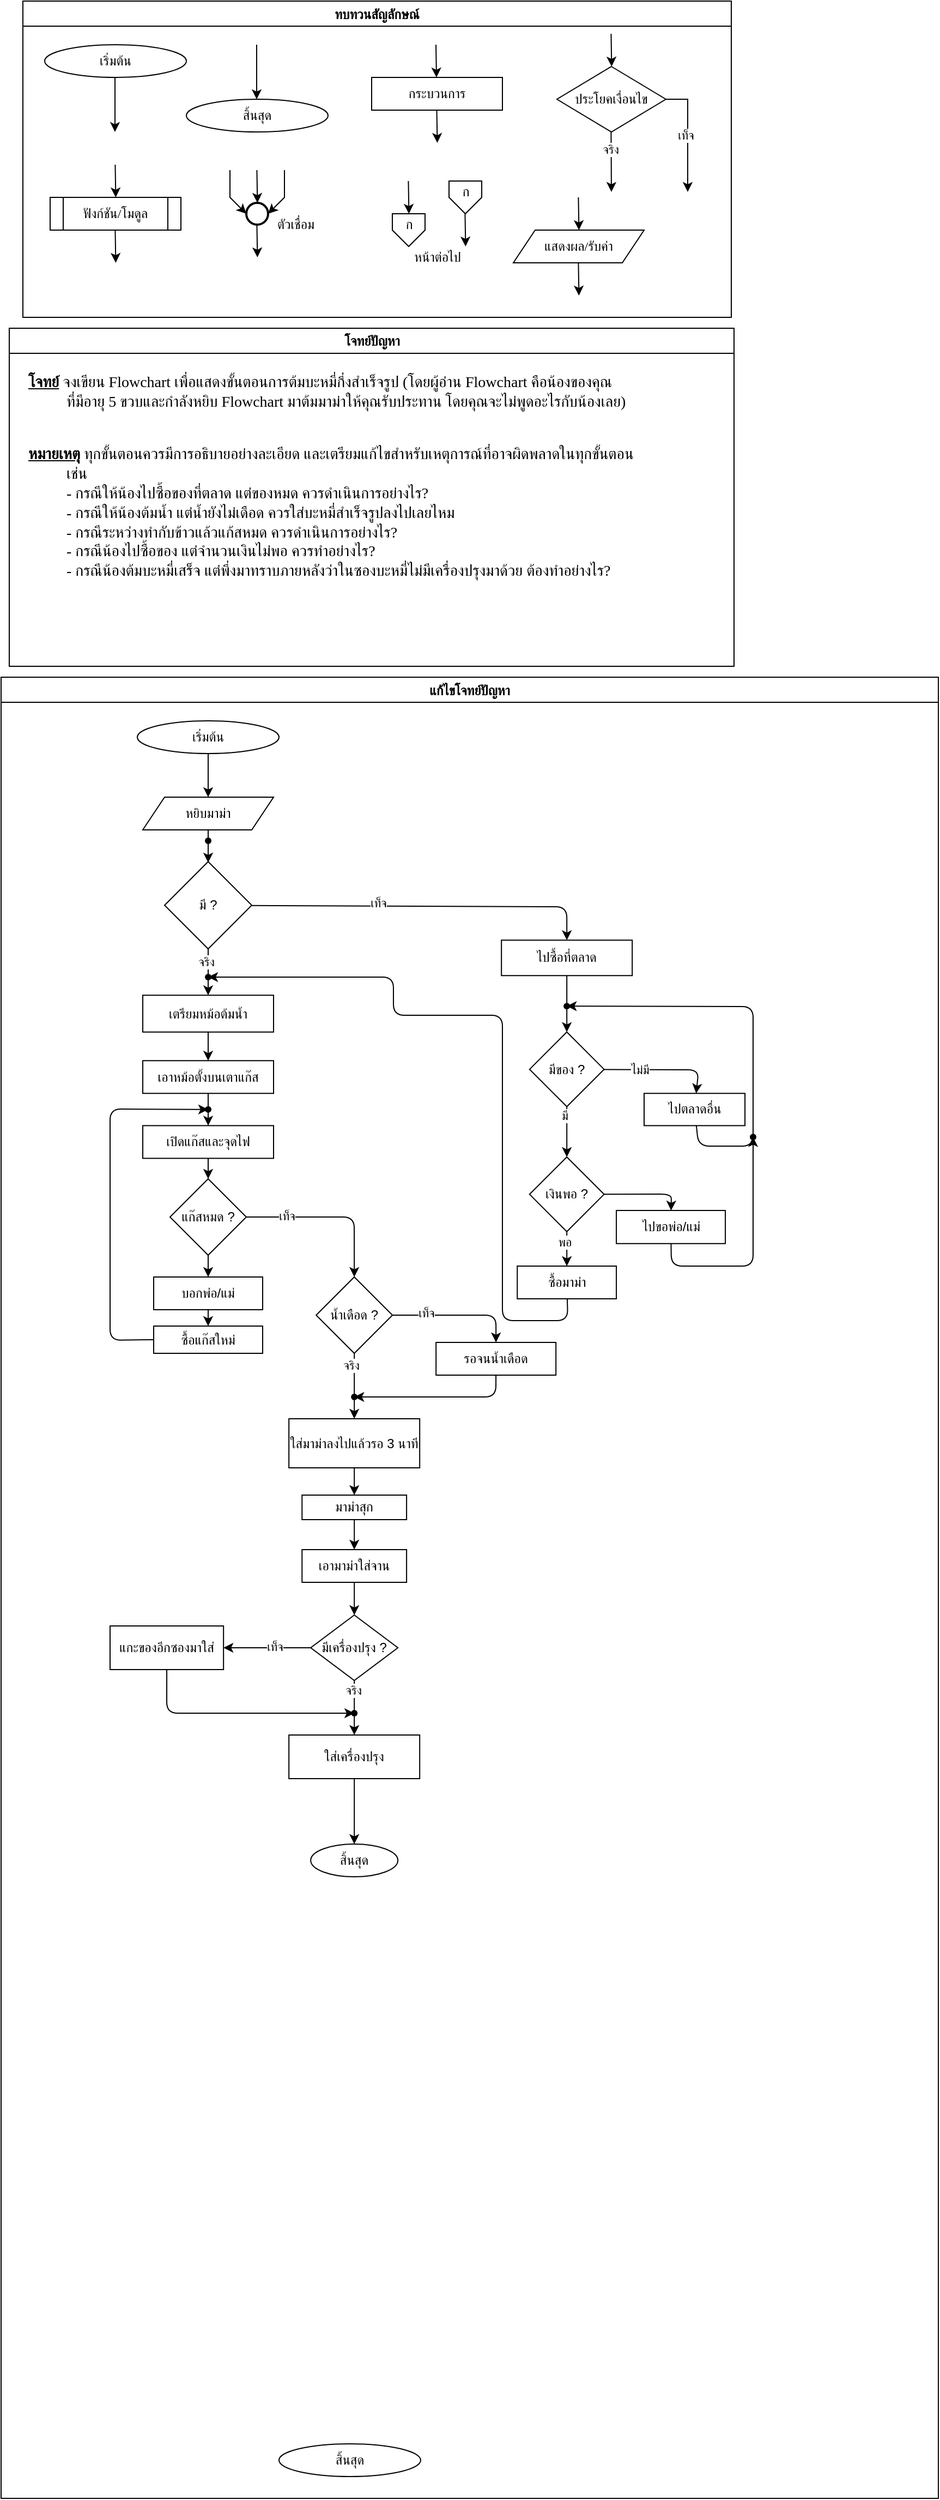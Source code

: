 <mxfile>
    <diagram id="C5RBs43oDa-KdzZeNtuy" name="Page-1">
        <mxGraphModel dx="1940" dy="764" grid="1" gridSize="10" guides="1" tooltips="1" connect="1" arrows="1" fold="1" page="1" pageScale="1" pageWidth="827" pageHeight="1169" math="0" shadow="0">
            <root>
                <mxCell id="WIyWlLk6GJQsqaUBKTNV-0"/>
                <mxCell id="WIyWlLk6GJQsqaUBKTNV-1" parent="WIyWlLk6GJQsqaUBKTNV-0"/>
                <mxCell id="M7CGMbNuYNeq0SnUNNgH-6" value="ทบทวนสัญลักษณ์" style="swimlane;fontFamily=Sarabun;fontSource=https%3A%2F%2Ffonts.googleapis.com%2Fcss%3Ffamily%3DSarabun;" parent="WIyWlLk6GJQsqaUBKTNV-1" vertex="1">
                    <mxGeometry x="-720" y="20" width="650" height="290" as="geometry"/>
                </mxCell>
                <mxCell id="M7CGMbNuYNeq0SnUNNgH-2" value="&lt;font data-font-src=&quot;https://fonts.googleapis.com/css?family=Sarabun&quot; face=&quot;Sarabun&quot;&gt;เริ่มต้น&lt;/font&gt;" style="ellipse;whiteSpace=wrap;html=1;" parent="M7CGMbNuYNeq0SnUNNgH-6" vertex="1">
                    <mxGeometry x="20" y="40" width="130" height="30" as="geometry"/>
                </mxCell>
                <mxCell id="M7CGMbNuYNeq0SnUNNgH-5" value="" style="endArrow=classic;html=1;rounded=0;" parent="M7CGMbNuYNeq0SnUNNgH-6" edge="1">
                    <mxGeometry width="50" height="50" relative="1" as="geometry">
                        <mxPoint x="84.5" y="70" as="sourcePoint"/>
                        <mxPoint x="84.5" y="120" as="targetPoint"/>
                    </mxGeometry>
                </mxCell>
                <mxCell id="M7CGMbNuYNeq0SnUNNgH-3" value="&lt;font face=&quot;Sarabun&quot;&gt;สิ้นสุด&lt;/font&gt;" style="ellipse;whiteSpace=wrap;html=1;" parent="M7CGMbNuYNeq0SnUNNgH-6" vertex="1">
                    <mxGeometry x="150" y="90" width="130" height="30" as="geometry"/>
                </mxCell>
                <mxCell id="M7CGMbNuYNeq0SnUNNgH-4" value="" style="endArrow=classic;html=1;rounded=0;" parent="M7CGMbNuYNeq0SnUNNgH-6" edge="1">
                    <mxGeometry width="50" height="50" relative="1" as="geometry">
                        <mxPoint x="214.5" y="40" as="sourcePoint"/>
                        <mxPoint x="214.5" y="90" as="targetPoint"/>
                    </mxGeometry>
                </mxCell>
                <mxCell id="mvioNwK95yMqdUQ73LqQ-0" value="กระบวนการ" style="rounded=0;whiteSpace=wrap;html=1;fontFamily=Sarabun;fontSource=https%3A%2F%2Ffonts.googleapis.com%2Fcss%3Ffamily%3DSarabun;" parent="M7CGMbNuYNeq0SnUNNgH-6" vertex="1">
                    <mxGeometry x="320" y="70" width="120" height="30" as="geometry"/>
                </mxCell>
                <mxCell id="mvioNwK95yMqdUQ73LqQ-1" value="" style="endArrow=classic;html=1;rounded=0;" parent="M7CGMbNuYNeq0SnUNNgH-6" edge="1">
                    <mxGeometry width="50" height="50" relative="1" as="geometry">
                        <mxPoint x="379" y="40" as="sourcePoint"/>
                        <mxPoint x="379.5" y="70" as="targetPoint"/>
                    </mxGeometry>
                </mxCell>
                <mxCell id="mvioNwK95yMqdUQ73LqQ-2" value="" style="endArrow=classic;html=1;rounded=0;" parent="M7CGMbNuYNeq0SnUNNgH-6" edge="1">
                    <mxGeometry width="50" height="50" relative="1" as="geometry">
                        <mxPoint x="379.75" y="100" as="sourcePoint"/>
                        <mxPoint x="380.25" y="130" as="targetPoint"/>
                    </mxGeometry>
                </mxCell>
                <mxCell id="mvioNwK95yMqdUQ73LqQ-3" value="ประโยคเงื่อนไข" style="rhombus;whiteSpace=wrap;html=1;fontFamily=Sarabun;fontSource=https%3A%2F%2Ffonts.googleapis.com%2Fcss%3Ffamily%3DSarabun;" parent="M7CGMbNuYNeq0SnUNNgH-6" vertex="1">
                    <mxGeometry x="490" y="60" width="100" height="60" as="geometry"/>
                </mxCell>
                <mxCell id="mvioNwK95yMqdUQ73LqQ-4" value="" style="endArrow=classic;html=1;rounded=0;" parent="M7CGMbNuYNeq0SnUNNgH-6" edge="1">
                    <mxGeometry width="50" height="50" relative="1" as="geometry">
                        <mxPoint x="539.71" y="30" as="sourcePoint"/>
                        <mxPoint x="540.21" y="60" as="targetPoint"/>
                    </mxGeometry>
                </mxCell>
                <mxCell id="mvioNwK95yMqdUQ73LqQ-5" value="" style="endArrow=classic;html=1;rounded=0;" parent="M7CGMbNuYNeq0SnUNNgH-6" edge="1">
                    <mxGeometry width="50" height="50" relative="1" as="geometry">
                        <mxPoint x="539.71" y="120" as="sourcePoint"/>
                        <mxPoint x="540" y="175" as="targetPoint"/>
                    </mxGeometry>
                </mxCell>
                <mxCell id="mvioNwK95yMqdUQ73LqQ-7" value="จริง" style="edgeLabel;html=1;align=center;verticalAlign=middle;resizable=0;points=[];fontFamily=Sarabun;fontSource=https%3A%2F%2Ffonts.googleapis.com%2Fcss%3Ffamily%3DSarabun;" parent="mvioNwK95yMqdUQ73LqQ-5" vertex="1" connectable="0">
                    <mxGeometry x="-0.414" y="-1" relative="1" as="geometry">
                        <mxPoint as="offset"/>
                    </mxGeometry>
                </mxCell>
                <mxCell id="mvioNwK95yMqdUQ73LqQ-6" value="" style="endArrow=classic;html=1;rounded=0;exitX=1;exitY=0.5;exitDx=0;exitDy=0;" parent="M7CGMbNuYNeq0SnUNNgH-6" source="mvioNwK95yMqdUQ73LqQ-3" edge="1">
                    <mxGeometry width="50" height="50" relative="1" as="geometry">
                        <mxPoint x="620" y="95" as="sourcePoint"/>
                        <mxPoint x="610" y="175" as="targetPoint"/>
                        <Array as="points">
                            <mxPoint x="610" y="90"/>
                        </Array>
                    </mxGeometry>
                </mxCell>
                <mxCell id="mvioNwK95yMqdUQ73LqQ-8" value="&lt;font data-font-src=&quot;https://fonts.googleapis.com/css?family=Sarabun&quot; face=&quot;Sarabun&quot;&gt;เท็จ&lt;/font&gt;" style="edgeLabel;html=1;align=center;verticalAlign=middle;resizable=0;points=[];" parent="mvioNwK95yMqdUQ73LqQ-6" vertex="1" connectable="0">
                    <mxGeometry x="-0.002" y="-2" relative="1" as="geometry">
                        <mxPoint as="offset"/>
                    </mxGeometry>
                </mxCell>
                <mxCell id="mvioNwK95yMqdUQ73LqQ-9" value="&lt;font data-font-src=&quot;https://fonts.googleapis.com/css?family=Sarabun&quot; face=&quot;Sarabun&quot;&gt;ฟังก์ชัน/โมดูล&lt;/font&gt;" style="shape=process;whiteSpace=wrap;html=1;backgroundOutline=1;" parent="M7CGMbNuYNeq0SnUNNgH-6" vertex="1">
                    <mxGeometry x="25" y="180" width="120" height="30" as="geometry"/>
                </mxCell>
                <mxCell id="mvioNwK95yMqdUQ73LqQ-11" value="" style="endArrow=classic;html=1;rounded=0;" parent="M7CGMbNuYNeq0SnUNNgH-6" edge="1">
                    <mxGeometry width="50" height="50" relative="1" as="geometry">
                        <mxPoint x="84.71" y="150" as="sourcePoint"/>
                        <mxPoint x="85.21" y="180" as="targetPoint"/>
                    </mxGeometry>
                </mxCell>
                <mxCell id="mvioNwK95yMqdUQ73LqQ-12" value="" style="endArrow=classic;html=1;rounded=0;" parent="M7CGMbNuYNeq0SnUNNgH-6" edge="1">
                    <mxGeometry width="50" height="50" relative="1" as="geometry">
                        <mxPoint x="84.71" y="210" as="sourcePoint"/>
                        <mxPoint x="85.21" y="240" as="targetPoint"/>
                    </mxGeometry>
                </mxCell>
                <mxCell id="mvioNwK95yMqdUQ73LqQ-13" value="" style="strokeWidth=2;html=1;shape=mxgraph.flowchart.start_2;whiteSpace=wrap;" parent="M7CGMbNuYNeq0SnUNNgH-6" vertex="1">
                    <mxGeometry x="205" y="185" width="20" height="20" as="geometry"/>
                </mxCell>
                <mxCell id="mvioNwK95yMqdUQ73LqQ-16" value="" style="endArrow=classic;html=1;rounded=0;" parent="M7CGMbNuYNeq0SnUNNgH-6" edge="1">
                    <mxGeometry width="50" height="50" relative="1" as="geometry">
                        <mxPoint x="214.71" y="155" as="sourcePoint"/>
                        <mxPoint x="215.21" y="185" as="targetPoint"/>
                    </mxGeometry>
                </mxCell>
                <mxCell id="mvioNwK95yMqdUQ73LqQ-17" value="" style="endArrow=classic;html=1;rounded=0;entryX=0;entryY=0.5;entryDx=0;entryDy=0;entryPerimeter=0;" parent="M7CGMbNuYNeq0SnUNNgH-6" target="mvioNwK95yMqdUQ73LqQ-13" edge="1">
                    <mxGeometry width="50" height="50" relative="1" as="geometry">
                        <mxPoint x="190.0" y="155" as="sourcePoint"/>
                        <mxPoint x="190.5" y="185" as="targetPoint"/>
                        <Array as="points">
                            <mxPoint x="190" y="180"/>
                        </Array>
                    </mxGeometry>
                </mxCell>
                <mxCell id="mvioNwK95yMqdUQ73LqQ-18" value="" style="endArrow=classic;html=1;rounded=0;entryX=1;entryY=0.5;entryDx=0;entryDy=0;entryPerimeter=0;" parent="M7CGMbNuYNeq0SnUNNgH-6" target="mvioNwK95yMqdUQ73LqQ-13" edge="1">
                    <mxGeometry width="50" height="50" relative="1" as="geometry">
                        <mxPoint x="240.0" y="155" as="sourcePoint"/>
                        <mxPoint x="240.5" y="185" as="targetPoint"/>
                        <Array as="points">
                            <mxPoint x="240" y="180"/>
                        </Array>
                    </mxGeometry>
                </mxCell>
                <mxCell id="mvioNwK95yMqdUQ73LqQ-19" value="" style="endArrow=classic;html=1;rounded=0;" parent="M7CGMbNuYNeq0SnUNNgH-6" edge="1">
                    <mxGeometry width="50" height="50" relative="1" as="geometry">
                        <mxPoint x="214.71" y="205" as="sourcePoint"/>
                        <mxPoint x="215.21" y="235" as="targetPoint"/>
                    </mxGeometry>
                </mxCell>
                <mxCell id="mvioNwK95yMqdUQ73LqQ-20" value="&lt;font data-font-src=&quot;https://fonts.googleapis.com/css?family=Sarabun&quot; face=&quot;Sarabun&quot;&gt;ตัวเชื่อม&lt;/font&gt;" style="text;html=1;align=center;verticalAlign=middle;resizable=0;points=[];autosize=1;strokeColor=none;fillColor=none;" parent="M7CGMbNuYNeq0SnUNNgH-6" vertex="1">
                    <mxGeometry x="220" y="190" width="60" height="30" as="geometry"/>
                </mxCell>
                <mxCell id="mvioNwK95yMqdUQ73LqQ-25" value="" style="endArrow=classic;html=1;rounded=0;" parent="M7CGMbNuYNeq0SnUNNgH-6" edge="1">
                    <mxGeometry width="50" height="50" relative="1" as="geometry">
                        <mxPoint x="353.71" y="165" as="sourcePoint"/>
                        <mxPoint x="354.21" y="195" as="targetPoint"/>
                    </mxGeometry>
                </mxCell>
                <mxCell id="mvioNwK95yMqdUQ73LqQ-21" value="" style="verticalLabelPosition=bottom;verticalAlign=top;html=1;shape=offPageConnector;rounded=0;size=0.5;" parent="M7CGMbNuYNeq0SnUNNgH-6" vertex="1">
                    <mxGeometry x="339" y="195" width="30" height="30" as="geometry"/>
                </mxCell>
                <mxCell id="mvioNwK95yMqdUQ73LqQ-26" value="" style="endArrow=classic;html=1;rounded=0;" parent="M7CGMbNuYNeq0SnUNNgH-6" edge="1">
                    <mxGeometry width="50" height="50" relative="1" as="geometry">
                        <mxPoint x="405.71" y="195" as="sourcePoint"/>
                        <mxPoint x="406.21" y="225" as="targetPoint"/>
                    </mxGeometry>
                </mxCell>
                <mxCell id="mvioNwK95yMqdUQ73LqQ-27" value="" style="verticalLabelPosition=bottom;verticalAlign=top;html=1;shape=offPageConnector;rounded=0;size=0.5;" parent="M7CGMbNuYNeq0SnUNNgH-6" vertex="1">
                    <mxGeometry x="391" y="165" width="30" height="30" as="geometry"/>
                </mxCell>
                <mxCell id="mvioNwK95yMqdUQ73LqQ-28" value="หน้าต่อไป" style="text;html=1;align=center;verticalAlign=middle;resizable=0;points=[];autosize=1;strokeColor=none;fillColor=none;fontFamily=Sarabun;fontSource=https%3A%2F%2Ffonts.googleapis.com%2Fcss%3Ffamily%3DSarabun;" parent="M7CGMbNuYNeq0SnUNNgH-6" vertex="1">
                    <mxGeometry x="345" y="220" width="70" height="30" as="geometry"/>
                </mxCell>
                <mxCell id="mvioNwK95yMqdUQ73LqQ-29" value="ก" style="text;html=1;align=center;verticalAlign=middle;resizable=0;points=[];autosize=1;strokeColor=none;fillColor=none;fontFamily=Sarabun;fontSource=https%3A%2F%2Ffonts.googleapis.com%2Fcss%3Ffamily%3DSarabun;" parent="M7CGMbNuYNeq0SnUNNgH-6" vertex="1">
                    <mxGeometry x="339" y="190" width="30" height="30" as="geometry"/>
                </mxCell>
                <mxCell id="mvioNwK95yMqdUQ73LqQ-30" value="ก" style="text;html=1;align=center;verticalAlign=middle;resizable=0;points=[];autosize=1;strokeColor=none;fillColor=none;fontFamily=Sarabun;fontSource=https%3A%2F%2Ffonts.googleapis.com%2Fcss%3Ffamily%3DSarabun;" parent="M7CGMbNuYNeq0SnUNNgH-6" vertex="1">
                    <mxGeometry x="391" y="160" width="30" height="30" as="geometry"/>
                </mxCell>
                <mxCell id="mvioNwK95yMqdUQ73LqQ-32" value="แสดงผล/รับค่า" style="shape=parallelogram;perimeter=parallelogramPerimeter;whiteSpace=wrap;html=1;fixedSize=1;fontFamily=Sarabun;fontSource=https%3A%2F%2Ffonts.googleapis.com%2Fcss%3Ffamily%3DSarabun;" parent="M7CGMbNuYNeq0SnUNNgH-6" vertex="1">
                    <mxGeometry x="450" y="210" width="120" height="30" as="geometry"/>
                </mxCell>
                <mxCell id="mvioNwK95yMqdUQ73LqQ-33" value="" style="endArrow=classic;html=1;rounded=0;" parent="M7CGMbNuYNeq0SnUNNgH-6" edge="1">
                    <mxGeometry width="50" height="50" relative="1" as="geometry">
                        <mxPoint x="509.71" y="180" as="sourcePoint"/>
                        <mxPoint x="510.21" y="210" as="targetPoint"/>
                    </mxGeometry>
                </mxCell>
                <mxCell id="mvioNwK95yMqdUQ73LqQ-34" value="" style="endArrow=classic;html=1;rounded=0;" parent="M7CGMbNuYNeq0SnUNNgH-6" edge="1">
                    <mxGeometry width="50" height="50" relative="1" as="geometry">
                        <mxPoint x="509.71" y="240" as="sourcePoint"/>
                        <mxPoint x="510.21" y="270" as="targetPoint"/>
                    </mxGeometry>
                </mxCell>
                <mxCell id="mvioNwK95yMqdUQ73LqQ-36" value="แก้ไขโจทย์ปัญหา" style="swimlane;fontFamily=Sarabun;fontSource=https%3A%2F%2Ffonts.googleapis.com%2Fcss%3Ffamily%3DSarabun;" parent="WIyWlLk6GJQsqaUBKTNV-1" vertex="1">
                    <mxGeometry x="-740" y="640" width="860" height="1670" as="geometry"/>
                </mxCell>
                <mxCell id="23" value="" style="edgeStyle=none;html=1;" edge="1" parent="mvioNwK95yMqdUQ73LqQ-36" source="mvioNwK95yMqdUQ73LqQ-35" target="22">
                    <mxGeometry relative="1" as="geometry"/>
                </mxCell>
                <mxCell id="mvioNwK95yMqdUQ73LqQ-35" value="&lt;font data-font-src=&quot;https://fonts.googleapis.com/css?family=Sarabun&quot; face=&quot;Sarabun&quot;&gt;เริ่มต้น&lt;/font&gt;" style="ellipse;whiteSpace=wrap;html=1;" parent="mvioNwK95yMqdUQ73LqQ-36" vertex="1">
                    <mxGeometry x="125" y="40" width="130" height="30" as="geometry"/>
                </mxCell>
                <mxCell id="mvioNwK95yMqdUQ73LqQ-69" value="&lt;font face=&quot;Sarabun&quot;&gt;สิ้นสุด&lt;/font&gt;" style="ellipse;whiteSpace=wrap;html=1;" parent="mvioNwK95yMqdUQ73LqQ-36" vertex="1">
                    <mxGeometry x="255" y="1620" width="130" height="30" as="geometry"/>
                </mxCell>
                <mxCell id="3" value="" style="edgeStyle=none;html=1;" edge="1" parent="mvioNwK95yMqdUQ73LqQ-36">
                    <mxGeometry relative="1" as="geometry">
                        <mxPoint x="190" y="135" as="sourcePoint"/>
                        <mxPoint x="190" y="170" as="targetPoint"/>
                    </mxGeometry>
                </mxCell>
                <mxCell id="5" value="" style="edgeStyle=none;html=1;" edge="1" parent="mvioNwK95yMqdUQ73LqQ-36" target="4">
                    <mxGeometry relative="1" as="geometry">
                        <mxPoint x="190" y="249.13" as="sourcePoint"/>
                    </mxGeometry>
                </mxCell>
                <mxCell id="9" value="จริง" style="edgeLabel;html=1;align=center;verticalAlign=middle;resizable=0;points=[];" vertex="1" connectable="0" parent="5">
                    <mxGeometry x="-0.454" y="-2" relative="1" as="geometry">
                        <mxPoint as="offset"/>
                    </mxGeometry>
                </mxCell>
                <mxCell id="7" value="" style="edgeStyle=none;html=1;entryX=0.5;entryY=0;entryDx=0;entryDy=0;" edge="1" parent="mvioNwK95yMqdUQ73LqQ-36" target="6">
                    <mxGeometry relative="1" as="geometry">
                        <mxPoint x="229.002" y="209.433" as="sourcePoint"/>
                        <Array as="points">
                            <mxPoint x="519.1" y="210.5"/>
                        </Array>
                    </mxGeometry>
                </mxCell>
                <mxCell id="8" value="เท็จ" style="edgeLabel;html=1;align=center;verticalAlign=middle;resizable=0;points=[];" vertex="1" connectable="0" parent="7">
                    <mxGeometry x="-0.272" y="3" relative="1" as="geometry">
                        <mxPoint as="offset"/>
                    </mxGeometry>
                </mxCell>
                <mxCell id="12" value="" style="edgeStyle=none;html=1;" edge="1" parent="mvioNwK95yMqdUQ73LqQ-36" source="4" target="11">
                    <mxGeometry relative="1" as="geometry"/>
                </mxCell>
                <mxCell id="4" value="เตรียมหม้อต้มน้ำ" style="whiteSpace=wrap;html=1;" vertex="1" parent="mvioNwK95yMqdUQ73LqQ-36">
                    <mxGeometry x="130" y="291.63" width="120" height="33.75" as="geometry"/>
                </mxCell>
                <mxCell id="41" value="" style="edgeStyle=none;html=1;" edge="1" parent="mvioNwK95yMqdUQ73LqQ-36" source="6" target="40">
                    <mxGeometry relative="1" as="geometry"/>
                </mxCell>
                <mxCell id="6" value="ไปซื้อที่ตลาด" style="whiteSpace=wrap;html=1;" vertex="1" parent="mvioNwK95yMqdUQ73LqQ-36">
                    <mxGeometry x="459.1" y="241.13" width="120" height="32.5" as="geometry"/>
                </mxCell>
                <mxCell id="14" value="" style="edgeStyle=none;html=1;startArrow=none;" edge="1" parent="mvioNwK95yMqdUQ73LqQ-36" source="68" target="13">
                    <mxGeometry relative="1" as="geometry"/>
                </mxCell>
                <mxCell id="11" value="เอาหม้อตั้งบนเตาแก๊ส" style="whiteSpace=wrap;html=1;" vertex="1" parent="mvioNwK95yMqdUQ73LqQ-36">
                    <mxGeometry x="130" y="351.63" width="120" height="30" as="geometry"/>
                </mxCell>
                <mxCell id="62" value="" style="edgeStyle=none;html=1;" edge="1" parent="mvioNwK95yMqdUQ73LqQ-36" source="13" target="61">
                    <mxGeometry relative="1" as="geometry"/>
                </mxCell>
                <mxCell id="13" value="เปิดแก๊สและจุดไฟ" style="whiteSpace=wrap;html=1;" vertex="1" parent="mvioNwK95yMqdUQ73LqQ-36">
                    <mxGeometry x="130" y="411.2" width="120" height="30" as="geometry"/>
                </mxCell>
                <mxCell id="21" value="มี ?" style="rhombus;whiteSpace=wrap;html=1;" vertex="1" parent="mvioNwK95yMqdUQ73LqQ-36">
                    <mxGeometry x="150" y="169.13" width="80" height="80" as="geometry"/>
                </mxCell>
                <mxCell id="22" value="หยิบมาม่า" style="shape=parallelogram;perimeter=parallelogramPerimeter;whiteSpace=wrap;html=1;fixedSize=1;" vertex="1" parent="mvioNwK95yMqdUQ73LqQ-36">
                    <mxGeometry x="130" y="110" width="120" height="30" as="geometry"/>
                </mxCell>
                <mxCell id="29" value="" style="edgeStyle=none;html=1;startArrow=none;" edge="1" parent="mvioNwK95yMqdUQ73LqQ-36" source="74" target="28">
                    <mxGeometry relative="1" as="geometry"/>
                </mxCell>
                <mxCell id="31" value="" style="edgeStyle=none;html=1;" edge="1" parent="mvioNwK95yMqdUQ73LqQ-36" source="25" target="30">
                    <mxGeometry relative="1" as="geometry">
                        <Array as="points">
                            <mxPoint x="454.09" y="585"/>
                        </Array>
                    </mxGeometry>
                </mxCell>
                <mxCell id="33" value="เท็จ" style="edgeLabel;html=1;align=center;verticalAlign=middle;resizable=0;points=[];" vertex="1" connectable="0" parent="31">
                    <mxGeometry x="-0.494" y="2" relative="1" as="geometry">
                        <mxPoint as="offset"/>
                    </mxGeometry>
                </mxCell>
                <mxCell id="25" value="น้ำเดือด ?" style="rhombus;whiteSpace=wrap;html=1;" vertex="1" parent="mvioNwK95yMqdUQ73LqQ-36">
                    <mxGeometry x="289.09" y="550" width="70" height="70" as="geometry"/>
                </mxCell>
                <mxCell id="79" value="" style="edgeStyle=none;html=1;" edge="1" parent="mvioNwK95yMqdUQ73LqQ-36" source="28" target="78">
                    <mxGeometry relative="1" as="geometry"/>
                </mxCell>
                <mxCell id="28" value="ใส่มาม่าลงไปแล้วรอ 3 นาที" style="whiteSpace=wrap;html=1;" vertex="1" parent="mvioNwK95yMqdUQ73LqQ-36">
                    <mxGeometry x="264.09" y="680" width="120" height="45" as="geometry"/>
                </mxCell>
                <mxCell id="77" style="edgeStyle=none;html=1;" edge="1" parent="mvioNwK95yMqdUQ73LqQ-36" source="30" target="74">
                    <mxGeometry relative="1" as="geometry">
                        <Array as="points">
                            <mxPoint x="454" y="660"/>
                        </Array>
                    </mxGeometry>
                </mxCell>
                <mxCell id="30" value="รอจนน้ำเดือด" style="whiteSpace=wrap;html=1;" vertex="1" parent="mvioNwK95yMqdUQ73LqQ-36">
                    <mxGeometry x="399.09" y="610" width="110" height="30" as="geometry"/>
                </mxCell>
                <mxCell id="43" value="" style="edgeStyle=none;html=1;" edge="1" parent="mvioNwK95yMqdUQ73LqQ-36" source="40" target="42">
                    <mxGeometry relative="1" as="geometry"/>
                </mxCell>
                <mxCell id="48" value="มี" style="edgeLabel;html=1;align=center;verticalAlign=middle;resizable=0;points=[];" vertex="1" connectable="0" parent="43">
                    <mxGeometry x="-0.645" y="-2" relative="1" as="geometry">
                        <mxPoint as="offset"/>
                    </mxGeometry>
                </mxCell>
                <mxCell id="45" value="" style="edgeStyle=none;html=1;" edge="1" parent="mvioNwK95yMqdUQ73LqQ-36" source="40" target="44">
                    <mxGeometry relative="1" as="geometry">
                        <Array as="points">
                            <mxPoint x="640" y="360"/>
                        </Array>
                    </mxGeometry>
                </mxCell>
                <mxCell id="49" value="ไม่มี" style="edgeLabel;html=1;align=center;verticalAlign=middle;resizable=0;points=[];" vertex="1" connectable="0" parent="45">
                    <mxGeometry x="-0.394" relative="1" as="geometry">
                        <mxPoint as="offset"/>
                    </mxGeometry>
                </mxCell>
                <mxCell id="40" value="มีของ ?" style="rhombus;whiteSpace=wrap;html=1;" vertex="1" parent="mvioNwK95yMqdUQ73LqQ-36">
                    <mxGeometry x="484.91" y="325.38" width="68.37" height="68.37" as="geometry"/>
                </mxCell>
                <mxCell id="52" value="" style="edgeStyle=none;html=1;" edge="1" parent="mvioNwK95yMqdUQ73LqQ-36" source="42" target="51">
                    <mxGeometry relative="1" as="geometry"/>
                </mxCell>
                <mxCell id="53" value="พอ" style="edgeLabel;html=1;align=center;verticalAlign=middle;resizable=0;points=[];" vertex="1" connectable="0" parent="52">
                    <mxGeometry x="-0.402" y="-2" relative="1" as="geometry">
                        <mxPoint as="offset"/>
                    </mxGeometry>
                </mxCell>
                <mxCell id="56" value="" style="edgeStyle=none;html=1;" edge="1" parent="mvioNwK95yMqdUQ73LqQ-36" source="42" target="55">
                    <mxGeometry relative="1" as="geometry">
                        <Array as="points">
                            <mxPoint x="615" y="474"/>
                        </Array>
                    </mxGeometry>
                </mxCell>
                <mxCell id="42" value="เงินพอ ?" style="rhombus;whiteSpace=wrap;html=1;" vertex="1" parent="mvioNwK95yMqdUQ73LqQ-36">
                    <mxGeometry x="484.91" y="440" width="68.37" height="68.37" as="geometry"/>
                </mxCell>
                <mxCell id="44" value="ไปตลาดอื่น" style="whiteSpace=wrap;html=1;" vertex="1" parent="mvioNwK95yMqdUQ73LqQ-36">
                    <mxGeometry x="590" y="381.63" width="92.54" height="29.57" as="geometry"/>
                </mxCell>
                <mxCell id="47" value="" style="shape=waypoint;sketch=0;fillStyle=solid;size=6;pointerEvents=1;points=[];fillColor=none;resizable=0;rotatable=0;perimeter=centerPerimeter;snapToPoint=1;" vertex="1" parent="mvioNwK95yMqdUQ73LqQ-36">
                    <mxGeometry x="509.09" y="291.63" width="20" height="20" as="geometry"/>
                </mxCell>
                <mxCell id="46" style="edgeStyle=none;html=1;entryX=0.672;entryY=0.535;entryDx=0;entryDy=0;entryPerimeter=0;" edge="1" parent="mvioNwK95yMqdUQ73LqQ-36" source="44" target="47">
                    <mxGeometry relative="1" as="geometry">
                        <mxPoint x="540" y="300.0" as="targetPoint"/>
                        <Array as="points">
                            <mxPoint x="640" y="430"/>
                            <mxPoint x="690" y="430"/>
                            <mxPoint x="690" y="302"/>
                        </Array>
                    </mxGeometry>
                </mxCell>
                <mxCell id="50" value="" style="shape=waypoint;sketch=0;fillStyle=solid;size=6;pointerEvents=1;points=[];fillColor=none;resizable=0;rotatable=0;perimeter=centerPerimeter;snapToPoint=1;" vertex="1" parent="mvioNwK95yMqdUQ73LqQ-36">
                    <mxGeometry x="180" y="265" width="20" height="20" as="geometry"/>
                </mxCell>
                <mxCell id="54" style="edgeStyle=none;html=1;entryX=1.157;entryY=0.283;entryDx=0;entryDy=0;entryPerimeter=0;" edge="1" parent="mvioNwK95yMqdUQ73LqQ-36" source="51" target="50">
                    <mxGeometry relative="1" as="geometry">
                        <Array as="points">
                            <mxPoint x="520" y="590"/>
                            <mxPoint x="460" y="590"/>
                            <mxPoint x="460" y="310"/>
                            <mxPoint x="360" y="310"/>
                            <mxPoint x="360" y="275"/>
                        </Array>
                    </mxGeometry>
                </mxCell>
                <mxCell id="51" value="ซื้อมาม่า" style="whiteSpace=wrap;html=1;" vertex="1" parent="mvioNwK95yMqdUQ73LqQ-36">
                    <mxGeometry x="473.64" y="540" width="90.9" height="30" as="geometry"/>
                </mxCell>
                <mxCell id="55" value="ไปขอพ่อ/แม่" style="whiteSpace=wrap;html=1;" vertex="1" parent="mvioNwK95yMqdUQ73LqQ-36">
                    <mxGeometry x="564.54" y="489" width="100" height="30.37" as="geometry"/>
                </mxCell>
                <mxCell id="60" value="" style="shape=waypoint;sketch=0;fillStyle=solid;size=6;pointerEvents=1;points=[];fillColor=none;resizable=0;rotatable=0;perimeter=centerPerimeter;snapToPoint=1;" vertex="1" parent="mvioNwK95yMqdUQ73LqQ-36">
                    <mxGeometry x="680" y="411.63" width="20" height="20" as="geometry"/>
                </mxCell>
                <mxCell id="57" style="edgeStyle=none;html=1;" edge="1" parent="mvioNwK95yMqdUQ73LqQ-36" source="55" target="60">
                    <mxGeometry relative="1" as="geometry">
                        <mxPoint x="690" y="450" as="targetPoint"/>
                        <Array as="points">
                            <mxPoint x="615" y="540"/>
                            <mxPoint x="690" y="540"/>
                        </Array>
                    </mxGeometry>
                </mxCell>
                <mxCell id="63" style="edgeStyle=none;html=1;entryX=0.5;entryY=0;entryDx=0;entryDy=0;" edge="1" parent="mvioNwK95yMqdUQ73LqQ-36" source="61" target="25">
                    <mxGeometry relative="1" as="geometry">
                        <Array as="points">
                            <mxPoint x="324" y="495"/>
                        </Array>
                    </mxGeometry>
                </mxCell>
                <mxCell id="64" value="เท็จ" style="edgeLabel;html=1;align=center;verticalAlign=middle;resizable=0;points=[];" vertex="1" connectable="0" parent="63">
                    <mxGeometry x="-0.519" y="1" relative="1" as="geometry">
                        <mxPoint as="offset"/>
                    </mxGeometry>
                </mxCell>
                <mxCell id="66" value="" style="edgeStyle=none;html=1;" edge="1" parent="mvioNwK95yMqdUQ73LqQ-36" source="61" target="65">
                    <mxGeometry relative="1" as="geometry"/>
                </mxCell>
                <mxCell id="61" value="แก๊สหมด ?" style="rhombus;whiteSpace=wrap;html=1;" vertex="1" parent="mvioNwK95yMqdUQ73LqQ-36">
                    <mxGeometry x="155" y="460" width="70" height="70" as="geometry"/>
                </mxCell>
                <mxCell id="72" value="" style="edgeStyle=none;html=1;" edge="1" parent="mvioNwK95yMqdUQ73LqQ-36" source="65" target="71">
                    <mxGeometry relative="1" as="geometry"/>
                </mxCell>
                <mxCell id="65" value="บอกพ่อ/แม่" style="whiteSpace=wrap;html=1;" vertex="1" parent="mvioNwK95yMqdUQ73LqQ-36">
                    <mxGeometry x="140" y="550" width="100" height="30" as="geometry"/>
                </mxCell>
                <mxCell id="67" style="edgeStyle=none;html=1;exitX=0;exitY=0.5;exitDx=0;exitDy=0;" edge="1" parent="mvioNwK95yMqdUQ73LqQ-36" source="71" target="68">
                    <mxGeometry relative="1" as="geometry">
                        <mxPoint x="160" y="450" as="targetPoint"/>
                        <Array as="points">
                            <mxPoint x="100" y="608"/>
                            <mxPoint x="100" y="396"/>
                        </Array>
                    </mxGeometry>
                </mxCell>
                <mxCell id="71" value="ซื้อแก๊สใหม่" style="whiteSpace=wrap;html=1;" vertex="1" parent="mvioNwK95yMqdUQ73LqQ-36">
                    <mxGeometry x="140" y="595" width="100" height="25" as="geometry"/>
                </mxCell>
                <mxCell id="73" value="" style="edgeStyle=none;html=1;endArrow=none;" edge="1" parent="mvioNwK95yMqdUQ73LqQ-36" source="11" target="68">
                    <mxGeometry relative="1" as="geometry">
                        <mxPoint x="-540" y="1031.63" as="sourcePoint"/>
                        <mxPoint x="-540" y="1061.2" as="targetPoint"/>
                    </mxGeometry>
                </mxCell>
                <mxCell id="68" value="" style="shape=waypoint;sketch=0;fillStyle=solid;size=6;pointerEvents=1;points=[];fillColor=none;resizable=0;rotatable=0;perimeter=centerPerimeter;snapToPoint=1;" vertex="1" parent="mvioNwK95yMqdUQ73LqQ-36">
                    <mxGeometry x="180" y="386.42" width="20" height="20" as="geometry"/>
                </mxCell>
                <mxCell id="74" value="" style="shape=waypoint;sketch=0;fillStyle=solid;size=6;pointerEvents=1;points=[];fillColor=none;resizable=0;rotatable=0;perimeter=centerPerimeter;snapToPoint=1;" vertex="1" parent="mvioNwK95yMqdUQ73LqQ-36">
                    <mxGeometry x="314.09" y="650" width="20" height="20" as="geometry"/>
                </mxCell>
                <mxCell id="75" value="" style="edgeStyle=none;html=1;endArrow=none;" edge="1" parent="mvioNwK95yMqdUQ73LqQ-36" source="25" target="74">
                    <mxGeometry relative="1" as="geometry">
                        <mxPoint x="-405.91" y="1270" as="sourcePoint"/>
                        <mxPoint x="-405.91" y="1330" as="targetPoint"/>
                    </mxGeometry>
                </mxCell>
                <mxCell id="76" value="จริง" style="edgeLabel;html=1;align=center;verticalAlign=middle;resizable=0;points=[];" vertex="1" connectable="0" parent="75">
                    <mxGeometry x="-0.439" y="-3" relative="1" as="geometry">
                        <mxPoint as="offset"/>
                    </mxGeometry>
                </mxCell>
                <mxCell id="78" value="มาม่าสุก" style="whiteSpace=wrap;html=1;" vertex="1" parent="mvioNwK95yMqdUQ73LqQ-36">
                    <mxGeometry x="276.14" y="750" width="95.91" height="22.5" as="geometry"/>
                </mxCell>
                <mxCell id="87" value="" style="edgeStyle=none;html=1;" edge="1" parent="mvioNwK95yMqdUQ73LqQ-36" source="80" target="86">
                    <mxGeometry relative="1" as="geometry"/>
                </mxCell>
                <mxCell id="88" value="เท็จ" style="edgeLabel;html=1;align=center;verticalAlign=middle;resizable=0;points=[];" vertex="1" connectable="0" parent="87">
                    <mxGeometry x="-0.16" y="-1" relative="1" as="geometry">
                        <mxPoint as="offset"/>
                    </mxGeometry>
                </mxCell>
                <mxCell id="90" value="" style="edgeStyle=none;html=1;startArrow=none;" edge="1" parent="mvioNwK95yMqdUQ73LqQ-36" source="96" target="89">
                    <mxGeometry relative="1" as="geometry"/>
                </mxCell>
                <mxCell id="80" value="มีเครื่องปรุง ?" style="rhombus;whiteSpace=wrap;html=1;" vertex="1" parent="mvioNwK95yMqdUQ73LqQ-36">
                    <mxGeometry x="284.09" y="860" width="80" height="60" as="geometry"/>
                </mxCell>
                <mxCell id="83" value="" style="shape=waypoint;sketch=0;fillStyle=solid;size=6;pointerEvents=1;points=[];fillColor=none;resizable=0;rotatable=0;perimeter=centerPerimeter;snapToPoint=1;" vertex="1" parent="mvioNwK95yMqdUQ73LqQ-36">
                    <mxGeometry x="180" y="140" width="20" height="20" as="geometry"/>
                </mxCell>
                <mxCell id="99" style="edgeStyle=none;html=1;entryX=0.353;entryY=0.603;entryDx=0;entryDy=0;entryPerimeter=0;" edge="1" parent="mvioNwK95yMqdUQ73LqQ-36" source="86" target="96">
                    <mxGeometry relative="1" as="geometry">
                        <Array as="points">
                            <mxPoint x="152" y="950"/>
                        </Array>
                    </mxGeometry>
                </mxCell>
                <mxCell id="86" value="แกะของอีกซองมาใส่" style="whiteSpace=wrap;html=1;" vertex="1" parent="mvioNwK95yMqdUQ73LqQ-36">
                    <mxGeometry x="99.99" y="870" width="104.09" height="40" as="geometry"/>
                </mxCell>
                <mxCell id="101" value="" style="edgeStyle=none;html=1;" edge="1" parent="mvioNwK95yMqdUQ73LqQ-36" source="89" target="100">
                    <mxGeometry relative="1" as="geometry"/>
                </mxCell>
                <mxCell id="89" value="ใส่เครื่องปรุง" style="whiteSpace=wrap;html=1;" vertex="1" parent="mvioNwK95yMqdUQ73LqQ-36">
                    <mxGeometry x="264.09" y="970" width="120" height="40" as="geometry"/>
                </mxCell>
                <mxCell id="95" value="" style="edgeStyle=none;html=1;" edge="1" parent="mvioNwK95yMqdUQ73LqQ-36" source="94" target="80">
                    <mxGeometry relative="1" as="geometry"/>
                </mxCell>
                <mxCell id="94" value="เอามาม่าใส่จาน" style="rounded=0;whiteSpace=wrap;html=1;" vertex="1" parent="mvioNwK95yMqdUQ73LqQ-36">
                    <mxGeometry x="276.14" y="800" width="95.91" height="30" as="geometry"/>
                </mxCell>
                <mxCell id="93" value="" style="edgeStyle=none;html=1;" edge="1" parent="mvioNwK95yMqdUQ73LqQ-36" source="78" target="94">
                    <mxGeometry relative="1" as="geometry">
                        <mxPoint x="324" y="800" as="targetPoint"/>
                    </mxGeometry>
                </mxCell>
                <mxCell id="96" value="" style="shape=waypoint;sketch=0;fillStyle=solid;size=6;pointerEvents=1;points=[];fillColor=none;resizable=0;rotatable=0;perimeter=centerPerimeter;snapToPoint=1;" vertex="1" parent="mvioNwK95yMqdUQ73LqQ-36">
                    <mxGeometry x="314.09" y="940" width="20" height="20" as="geometry"/>
                </mxCell>
                <mxCell id="97" value="" style="edgeStyle=none;html=1;endArrow=none;" edge="1" parent="mvioNwK95yMqdUQ73LqQ-36" source="80" target="96">
                    <mxGeometry relative="1" as="geometry">
                        <mxPoint x="-415.91" y="1560" as="sourcePoint"/>
                        <mxPoint x="-415.91" y="1610" as="targetPoint"/>
                    </mxGeometry>
                </mxCell>
                <mxCell id="98" value="จริง" style="edgeLabel;html=1;align=center;verticalAlign=middle;resizable=0;points=[];" vertex="1" connectable="0" parent="97">
                    <mxGeometry x="-0.401" y="-1" relative="1" as="geometry">
                        <mxPoint as="offset"/>
                    </mxGeometry>
                </mxCell>
                <mxCell id="100" value="สิ้นสุด" style="ellipse;whiteSpace=wrap;html=1;" vertex="1" parent="mvioNwK95yMqdUQ73LqQ-36">
                    <mxGeometry x="284.09" y="1070" width="80" height="30" as="geometry"/>
                </mxCell>
                <mxCell id="mvioNwK95yMqdUQ73LqQ-70" value="&lt;font data-font-src=&quot;https://fonts.googleapis.com/css?family=Sarabun&quot; face=&quot;Sarabun&quot;&gt;โจทย์ปัญหา&lt;/font&gt;" style="swimlane;whiteSpace=wrap;html=1;" parent="WIyWlLk6GJQsqaUBKTNV-1" vertex="1">
                    <mxGeometry x="-732.5" y="320" width="665" height="310" as="geometry"/>
                </mxCell>
                <mxCell id="mvioNwK95yMqdUQ73LqQ-71" value="&lt;p style=&quot;line-height: 120%;&quot;&gt;&lt;font data-font-src=&quot;https://fonts.googleapis.com/css?family=Sarabun&quot; face=&quot;Sarabun&quot; style=&quot;font-size: 14px;&quot;&gt;&lt;b&gt;&lt;u&gt;โจทย์&lt;/u&gt;&lt;/b&gt; จงเขียน Flowchart เพื่อแสดงขั้นตอนการต้มบะหมี่กึ่งสำเร็จรูป (โดยผู้อ่าน Flowchart คือน้องของคุณ&lt;br&gt;&amp;nbsp; &amp;nbsp; &amp;nbsp; &amp;nbsp; &amp;nbsp; ที่มีอายุ 5 ขวบและกำลังหยิบ Flowchart มาต้มมาม่าให้คุณรับประทาน โดยคุณจะไม่พูดอะไรกับน้องเลย)&lt;br&gt;&lt;/font&gt;&lt;br&gt;&lt;/p&gt;&lt;p style=&quot;line-height: 120%;&quot;&gt;&lt;font face=&quot;Sarabun&quot;&gt;&lt;b&gt;&lt;u&gt;หมายเหตุ&lt;/u&gt;&lt;/b&gt; ทุกขั้นตอนควรมีการอธิบายอย่างละเอียด และเตรียมแก้ไขสำหรับเหตุการณ์ที่อาจผิดพลาดในทุกขั้นตอน&lt;br&gt;&amp;nbsp; &amp;nbsp; &amp;nbsp; &amp;nbsp; &amp;nbsp; เช่น&lt;br&gt;&amp;nbsp; &amp;nbsp; &amp;nbsp; &amp;nbsp; &amp;nbsp; - กรณีให้น้องไปซื้อของที่ตลาด แต่ของหมด ควรดำเนินการอย่างไร?&lt;br&gt;&amp;nbsp; &amp;nbsp; &amp;nbsp; &amp;nbsp; &amp;nbsp; - กรณีให้น้องต้มน้ำ แต่น้ำยังไม่เดือด ควรใส่บะหมี่สำเร็จรูปลงไปเลยไหม&lt;br&gt;&amp;nbsp; &amp;nbsp; &amp;nbsp; &amp;nbsp; &amp;nbsp; - กรณีระหว่างทำกับข้าวแล้วแก้สหมด ควรดำเนินการอย่างไร?&lt;br&gt;&amp;nbsp; &amp;nbsp; &amp;nbsp; &amp;nbsp; &amp;nbsp; - กรณีน้องไปซื้อของ แต่จำนวนเงินไม่พอ ควรทำอย่างไร?&lt;br&gt;&amp;nbsp; &amp;nbsp; &amp;nbsp; &amp;nbsp; &amp;nbsp; - กรณีน้องต้มบะหมี่เสร็จ แต่พึ่งมาทราบภายหลังว่าในซองบะหมี่ไม่มีเครื่องปรุงมาด้วย ต้องทำอย่างไร?&lt;/font&gt;&lt;/p&gt;" style="text;html=1;align=left;verticalAlign=top;resizable=0;points=[];autosize=1;strokeColor=none;fillColor=none;fontSize=14;" parent="mvioNwK95yMqdUQ73LqQ-70" vertex="1">
                    <mxGeometry x="15" y="20" width="650" height="240" as="geometry"/>
                </mxCell>
            </root>
        </mxGraphModel>
    </diagram>
</mxfile>